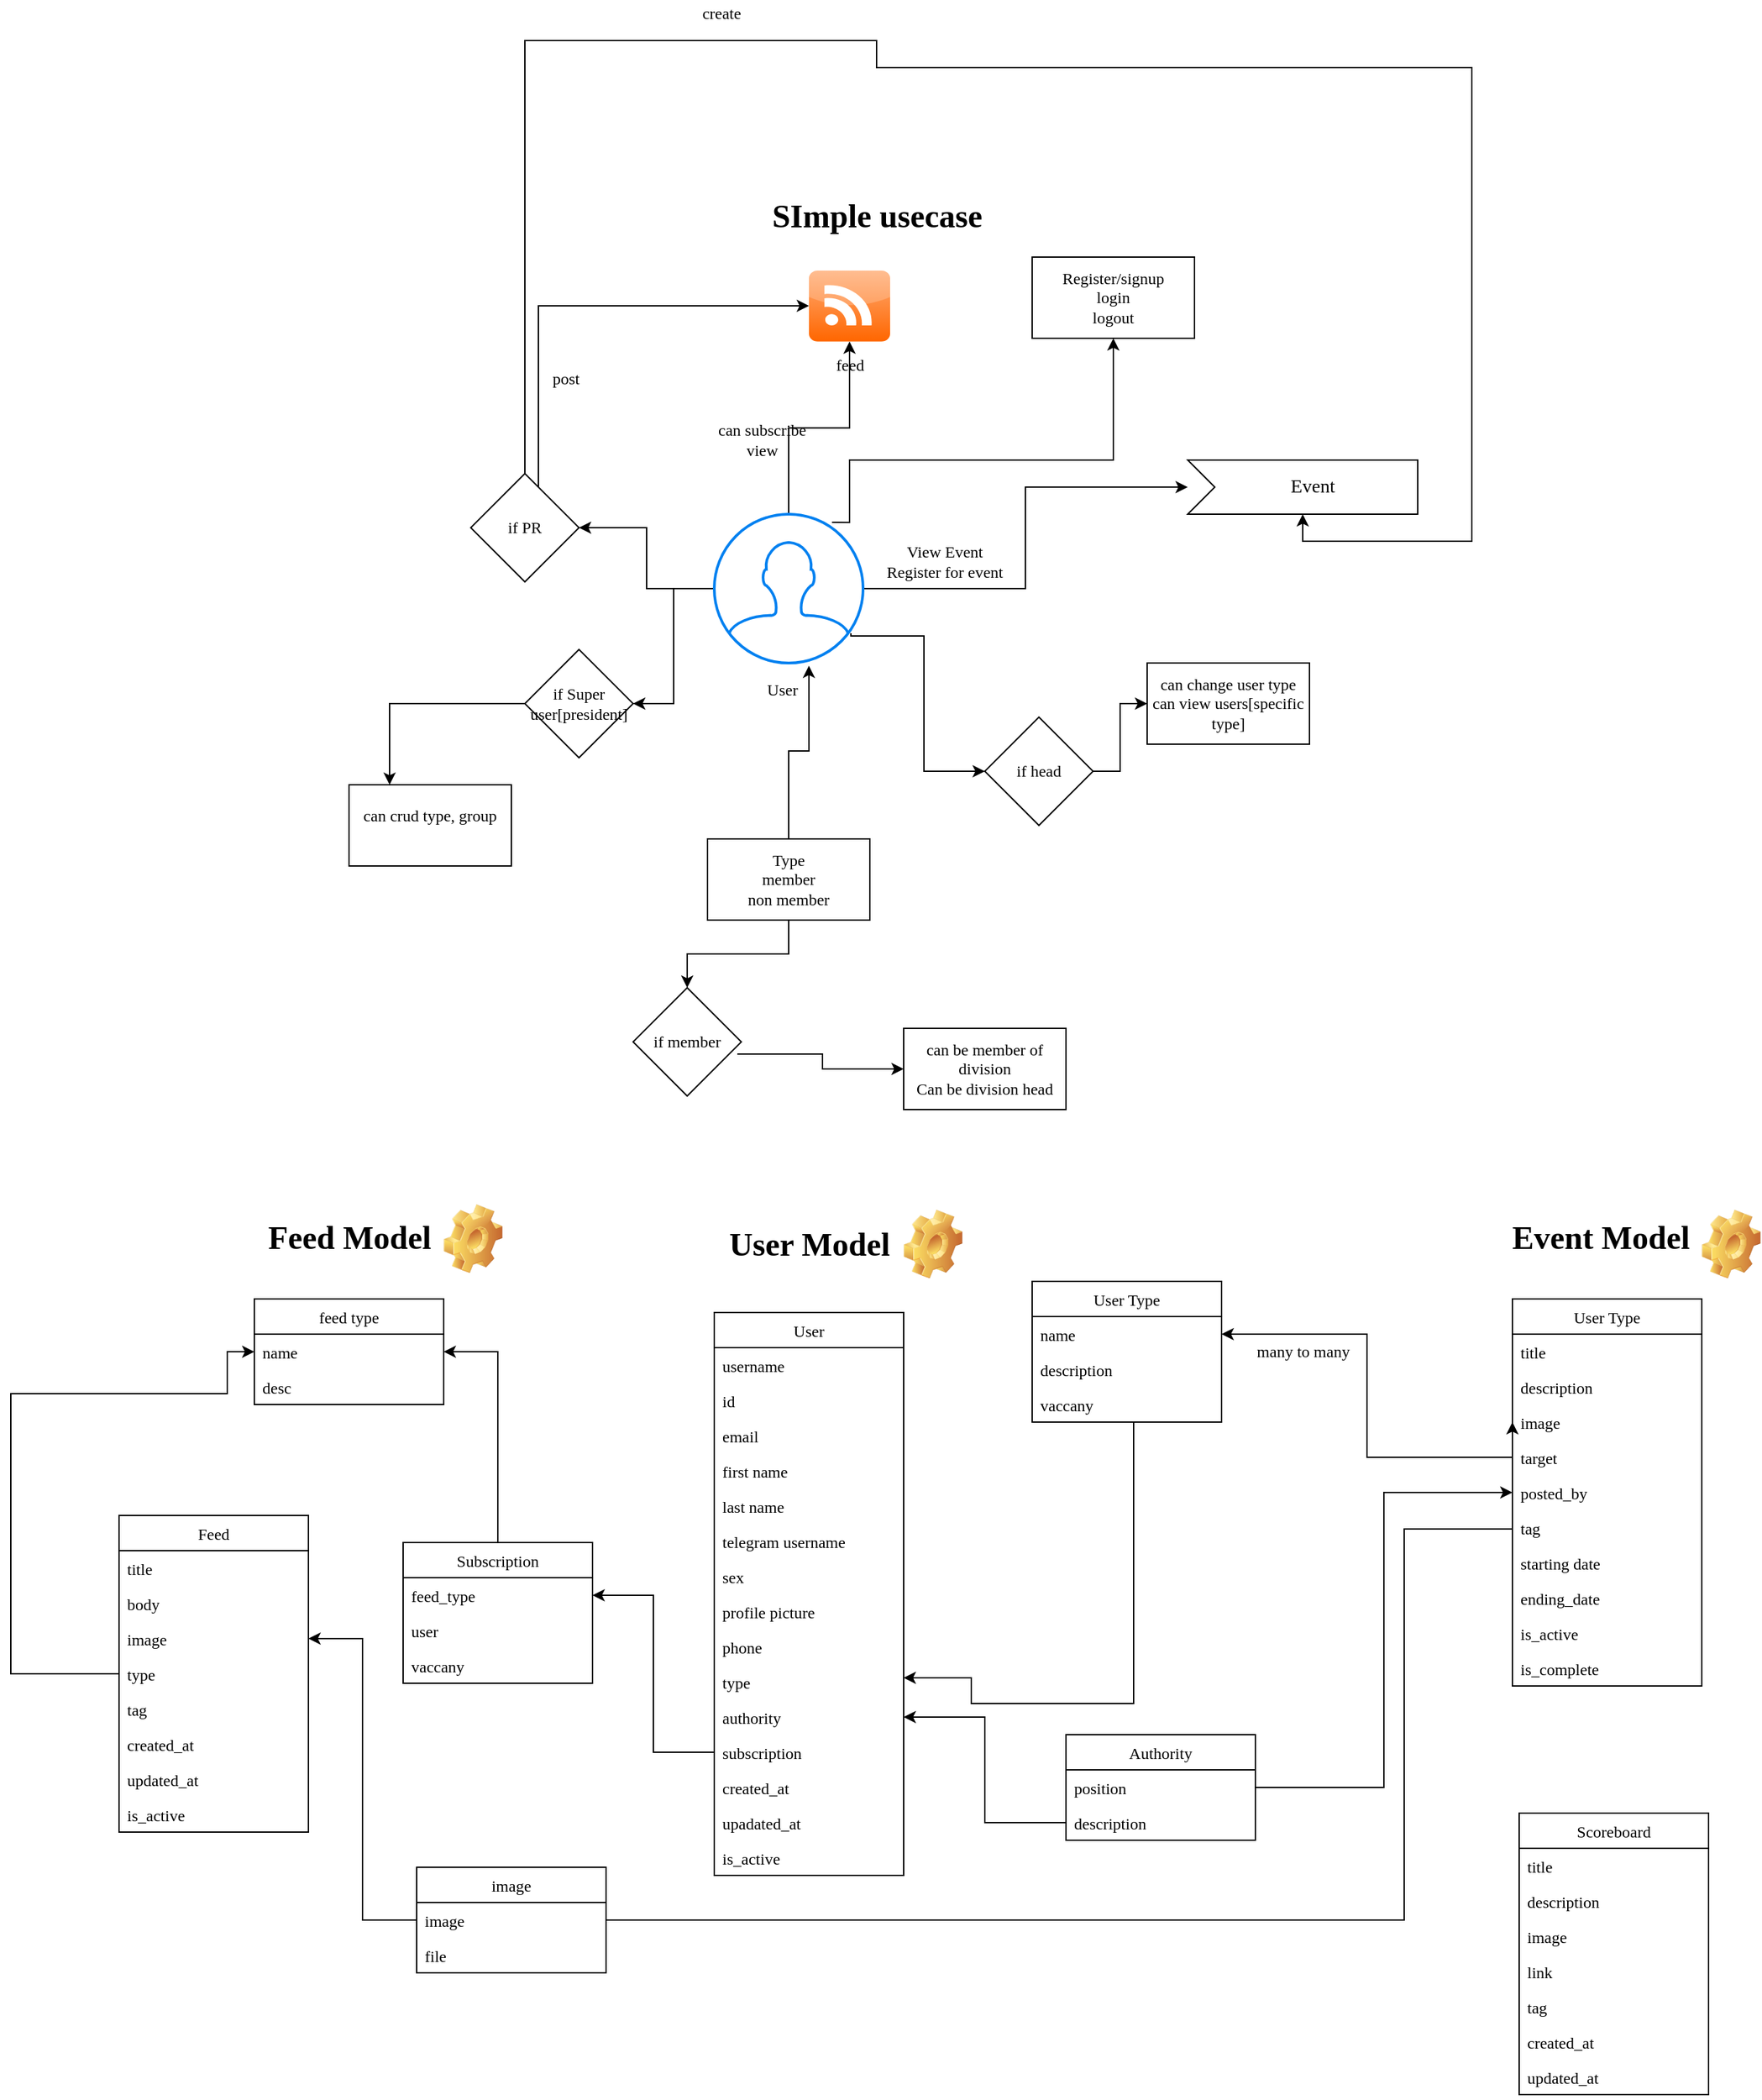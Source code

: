 <mxfile version="18.0.1" type="github">
  <diagram id="37qSxwbqytXXUZYhsqKF" name="Page-1">
    <mxGraphModel dx="1952" dy="1700" grid="1" gridSize="10" guides="1" tooltips="1" connect="1" arrows="1" fold="1" page="1" pageScale="1" pageWidth="850" pageHeight="1100" math="0" shadow="0">
      <root>
        <mxCell id="0" />
        <mxCell id="1" parent="0" />
        <mxCell id="gJkIxgqZncVY2Rm4iKjj-6" style="edgeStyle=orthogonalEdgeStyle;rounded=0;orthogonalLoop=1;jettySize=auto;html=1;fontFamily=Comic Sans MS;" parent="1" source="gJkIxgqZncVY2Rm4iKjj-1" target="gJkIxgqZncVY2Rm4iKjj-5" edge="1">
          <mxGeometry relative="1" as="geometry" />
        </mxCell>
        <mxCell id="gJkIxgqZncVY2Rm4iKjj-19" style="edgeStyle=orthogonalEdgeStyle;rounded=0;orthogonalLoop=1;jettySize=auto;html=1;fontFamily=Comic Sans MS;" parent="1" source="gJkIxgqZncVY2Rm4iKjj-1" target="gJkIxgqZncVY2Rm4iKjj-17" edge="1">
          <mxGeometry relative="1" as="geometry" />
        </mxCell>
        <mxCell id="gJkIxgqZncVY2Rm4iKjj-21" style="edgeStyle=orthogonalEdgeStyle;rounded=0;orthogonalLoop=1;jettySize=auto;html=1;fontFamily=Comic Sans MS;" parent="1" source="gJkIxgqZncVY2Rm4iKjj-1" target="gJkIxgqZncVY2Rm4iKjj-22" edge="1">
          <mxGeometry relative="1" as="geometry">
            <mxPoint x="80" y="140" as="targetPoint" />
          </mxGeometry>
        </mxCell>
        <mxCell id="gJkIxgqZncVY2Rm4iKjj-31" style="edgeStyle=orthogonalEdgeStyle;rounded=0;orthogonalLoop=1;jettySize=auto;html=1;exitX=0.791;exitY=0.055;exitDx=0;exitDy=0;exitPerimeter=0;fontFamily=Comic Sans MS;" parent="1" source="gJkIxgqZncVY2Rm4iKjj-1" target="gJkIxgqZncVY2Rm4iKjj-30" edge="1">
          <mxGeometry relative="1" as="geometry">
            <Array as="points">
              <mxPoint x="230" y="106" />
              <mxPoint x="230" y="60" />
              <mxPoint x="425" y="60" />
            </Array>
          </mxGeometry>
        </mxCell>
        <mxCell id="gJkIxgqZncVY2Rm4iKjj-34" style="edgeStyle=orthogonalEdgeStyle;rounded=0;orthogonalLoop=1;jettySize=auto;html=1;entryX=0;entryY=0.5;entryDx=0;entryDy=0;exitX=0.918;exitY=0.8;exitDx=0;exitDy=0;exitPerimeter=0;fontFamily=Comic Sans MS;" parent="1" source="gJkIxgqZncVY2Rm4iKjj-1" target="gJkIxgqZncVY2Rm4iKjj-32" edge="1">
          <mxGeometry relative="1" as="geometry">
            <Array as="points">
              <mxPoint x="231" y="190" />
              <mxPoint x="285" y="190" />
              <mxPoint x="285" y="290" />
            </Array>
          </mxGeometry>
        </mxCell>
        <mxCell id="gJkIxgqZncVY2Rm4iKjj-38" style="edgeStyle=orthogonalEdgeStyle;rounded=0;orthogonalLoop=1;jettySize=auto;html=1;entryX=1;entryY=0.5;entryDx=0;entryDy=0;fontFamily=Comic Sans MS;" parent="1" source="gJkIxgqZncVY2Rm4iKjj-1" target="gJkIxgqZncVY2Rm4iKjj-37" edge="1">
          <mxGeometry relative="1" as="geometry" />
        </mxCell>
        <mxCell id="gJkIxgqZncVY2Rm4iKjj-1" value="" style="html=1;verticalLabelPosition=bottom;align=center;labelBackgroundColor=#ffffff;verticalAlign=top;strokeWidth=2;strokeColor=#0080F0;shadow=0;dashed=0;shape=mxgraph.ios7.icons.user;fontFamily=Comic Sans MS;" parent="1" vertex="1">
          <mxGeometry x="130" y="100" width="110" height="110" as="geometry" />
        </mxCell>
        <mxCell id="gJkIxgqZncVY2Rm4iKjj-2" value="User" style="text;html=1;align=center;verticalAlign=middle;resizable=0;points=[];autosize=1;strokeColor=none;fillColor=none;fontFamily=Comic Sans MS;" parent="1" vertex="1">
          <mxGeometry x="160" y="220" width="40" height="20" as="geometry" />
        </mxCell>
        <mxCell id="gJkIxgqZncVY2Rm4iKjj-8" style="edgeStyle=orthogonalEdgeStyle;rounded=0;orthogonalLoop=1;jettySize=auto;html=1;entryX=0.636;entryY=1.018;entryDx=0;entryDy=0;entryPerimeter=0;fontFamily=Comic Sans MS;" parent="1" source="gJkIxgqZncVY2Rm4iKjj-4" target="gJkIxgqZncVY2Rm4iKjj-1" edge="1">
          <mxGeometry relative="1" as="geometry" />
        </mxCell>
        <mxCell id="gJkIxgqZncVY2Rm4iKjj-10" style="edgeStyle=orthogonalEdgeStyle;rounded=0;orthogonalLoop=1;jettySize=auto;html=1;fontFamily=Comic Sans MS;" parent="1" source="gJkIxgqZncVY2Rm4iKjj-4" target="gJkIxgqZncVY2Rm4iKjj-9" edge="1">
          <mxGeometry relative="1" as="geometry" />
        </mxCell>
        <mxCell id="gJkIxgqZncVY2Rm4iKjj-4" value="&lt;div&gt;Type&lt;/div&gt;&lt;div&gt;member&lt;/div&gt;&lt;div&gt;non member&lt;br&gt;&lt;/div&gt;" style="rounded=0;whiteSpace=wrap;html=1;fontFamily=Comic Sans MS;" parent="1" vertex="1">
          <mxGeometry x="125" y="340" width="120" height="60" as="geometry" />
        </mxCell>
        <mxCell id="gJkIxgqZncVY2Rm4iKjj-5" value="Event" style="html=1;shape=mxgraph.infographic.ribbonSimple;notch1=20;notch2=0;align=center;verticalAlign=middle;fontSize=14;fontStyle=0;fillColor=#FFFFFF;flipH=0;spacingRight=0;spacingLeft=14;fontFamily=Comic Sans MS;" parent="1" vertex="1">
          <mxGeometry x="480" y="60" width="170" height="40" as="geometry" />
        </mxCell>
        <mxCell id="gJkIxgqZncVY2Rm4iKjj-15" style="edgeStyle=orthogonalEdgeStyle;rounded=0;orthogonalLoop=1;jettySize=auto;html=1;exitX=0.963;exitY=0.613;exitDx=0;exitDy=0;exitPerimeter=0;fontFamily=Comic Sans MS;" parent="1" source="gJkIxgqZncVY2Rm4iKjj-9" target="gJkIxgqZncVY2Rm4iKjj-13" edge="1">
          <mxGeometry relative="1" as="geometry">
            <mxPoint x="260" y="490" as="sourcePoint" />
          </mxGeometry>
        </mxCell>
        <mxCell id="gJkIxgqZncVY2Rm4iKjj-9" value="if member" style="rhombus;whiteSpace=wrap;html=1;fontFamily=Comic Sans MS;" parent="1" vertex="1">
          <mxGeometry x="70" y="450" width="80" height="80" as="geometry" />
        </mxCell>
        <mxCell id="gJkIxgqZncVY2Rm4iKjj-13" value="&lt;div&gt;can be member of division&lt;/div&gt;&lt;div&gt;Can be division head&lt;br&gt;&lt;/div&gt;" style="rounded=0;whiteSpace=wrap;html=1;fontFamily=Comic Sans MS;" parent="1" vertex="1">
          <mxGeometry x="270" y="480" width="120" height="60" as="geometry" />
        </mxCell>
        <mxCell id="gJkIxgqZncVY2Rm4iKjj-14" value="&lt;div&gt;View Event&lt;/div&gt;&lt;div&gt;Register for event&lt;br&gt;&lt;/div&gt;" style="text;html=1;align=center;verticalAlign=middle;resizable=0;points=[];autosize=1;strokeColor=none;fillColor=none;fontFamily=Comic Sans MS;" parent="1" vertex="1">
          <mxGeometry x="240" y="120" width="120" height="30" as="geometry" />
        </mxCell>
        <mxCell id="gJkIxgqZncVY2Rm4iKjj-17" value="" style="dashed=0;outlineConnect=0;html=1;align=center;labelPosition=center;verticalLabelPosition=bottom;verticalAlign=top;shape=mxgraph.webicons.feed;fillColor=#FFAC75;gradientColor=#FF6600;fontFamily=Comic Sans MS;" parent="1" vertex="1">
          <mxGeometry x="200" y="-80" width="60" height="52.4" as="geometry" />
        </mxCell>
        <mxCell id="gJkIxgqZncVY2Rm4iKjj-18" value="feed" style="text;html=1;align=center;verticalAlign=middle;resizable=0;points=[];autosize=1;strokeColor=none;fillColor=none;fontFamily=Comic Sans MS;" parent="1" vertex="1">
          <mxGeometry x="210" y="-20" width="40" height="20" as="geometry" />
        </mxCell>
        <mxCell id="gJkIxgqZncVY2Rm4iKjj-20" value="&lt;div&gt;can subscribe&lt;/div&gt;&lt;div&gt;view&lt;br&gt;&lt;/div&gt;" style="text;html=1;align=center;verticalAlign=middle;resizable=0;points=[];autosize=1;strokeColor=none;fillColor=none;rotation=0;fontFamily=Comic Sans MS;" parent="1" vertex="1">
          <mxGeometry x="120" y="30" width="90" height="30" as="geometry" />
        </mxCell>
        <mxCell id="gJkIxgqZncVY2Rm4iKjj-23" style="edgeStyle=orthogonalEdgeStyle;rounded=0;orthogonalLoop=1;jettySize=auto;html=1;fontFamily=Comic Sans MS;" parent="1" source="gJkIxgqZncVY2Rm4iKjj-22" target="gJkIxgqZncVY2Rm4iKjj-17" edge="1">
          <mxGeometry relative="1" as="geometry">
            <Array as="points">
              <mxPoint y="-54" />
            </Array>
          </mxGeometry>
        </mxCell>
        <mxCell id="gJkIxgqZncVY2Rm4iKjj-141" style="edgeStyle=orthogonalEdgeStyle;rounded=0;orthogonalLoop=1;jettySize=auto;html=1;entryX=0;entryY=0;entryDx=85;entryDy=40;entryPerimeter=0;fontFamily=Comic Sans MS;" parent="1" source="gJkIxgqZncVY2Rm4iKjj-22" target="gJkIxgqZncVY2Rm4iKjj-5" edge="1">
          <mxGeometry relative="1" as="geometry">
            <Array as="points">
              <mxPoint x="-10" y="-250" />
              <mxPoint x="250" y="-250" />
              <mxPoint x="250" y="-230" />
              <mxPoint x="690" y="-230" />
              <mxPoint x="690" y="120" />
              <mxPoint x="565" y="120" />
            </Array>
          </mxGeometry>
        </mxCell>
        <mxCell id="gJkIxgqZncVY2Rm4iKjj-22" value="if PR" style="rhombus;whiteSpace=wrap;html=1;fontFamily=Comic Sans MS;" parent="1" vertex="1">
          <mxGeometry x="-50" y="70" width="80" height="80" as="geometry" />
        </mxCell>
        <mxCell id="gJkIxgqZncVY2Rm4iKjj-24" value="post " style="text;html=1;align=center;verticalAlign=middle;resizable=0;points=[];autosize=1;strokeColor=none;fillColor=none;fontFamily=Comic Sans MS;" parent="1" vertex="1">
          <mxGeometry y="-10" width="40" height="20" as="geometry" />
        </mxCell>
        <mxCell id="gJkIxgqZncVY2Rm4iKjj-25" value="&lt;h1&gt;&lt;font&gt;SImple usecase&lt;/font&gt;&lt;/h1&gt;" style="text;html=1;align=center;verticalAlign=middle;resizable=0;points=[];autosize=1;strokeColor=none;fillColor=none;fontFamily=Comic Sans MS;" parent="1" vertex="1">
          <mxGeometry x="150" y="-145" width="200" height="50" as="geometry" />
        </mxCell>
        <mxCell id="gJkIxgqZncVY2Rm4iKjj-30" value="&lt;div&gt;Register/signup&lt;/div&gt;&lt;div&gt;login &lt;br&gt;&lt;/div&gt;&lt;div&gt;logout&lt;br&gt;&lt;/div&gt;" style="rounded=0;whiteSpace=wrap;html=1;fontFamily=Comic Sans MS;" parent="1" vertex="1">
          <mxGeometry x="365" y="-90" width="120" height="60" as="geometry" />
        </mxCell>
        <mxCell id="gJkIxgqZncVY2Rm4iKjj-36" style="edgeStyle=orthogonalEdgeStyle;rounded=0;orthogonalLoop=1;jettySize=auto;html=1;entryX=0;entryY=0.5;entryDx=0;entryDy=0;fontFamily=Comic Sans MS;" parent="1" source="gJkIxgqZncVY2Rm4iKjj-32" target="gJkIxgqZncVY2Rm4iKjj-35" edge="1">
          <mxGeometry relative="1" as="geometry" />
        </mxCell>
        <mxCell id="gJkIxgqZncVY2Rm4iKjj-32" value="if head" style="rhombus;whiteSpace=wrap;html=1;fontFamily=Comic Sans MS;" parent="1" vertex="1">
          <mxGeometry x="330" y="250" width="80" height="80" as="geometry" />
        </mxCell>
        <mxCell id="gJkIxgqZncVY2Rm4iKjj-35" value="&lt;div&gt;can change user type&lt;/div&gt;&lt;div&gt;can view users[specific type]&lt;br&gt;&lt;/div&gt;" style="rounded=0;whiteSpace=wrap;html=1;fontFamily=Comic Sans MS;" parent="1" vertex="1">
          <mxGeometry x="450" y="210" width="120" height="60" as="geometry" />
        </mxCell>
        <mxCell id="gJkIxgqZncVY2Rm4iKjj-40" style="edgeStyle=orthogonalEdgeStyle;rounded=0;orthogonalLoop=1;jettySize=auto;html=1;entryX=0.25;entryY=0;entryDx=0;entryDy=0;fontFamily=Comic Sans MS;" parent="1" source="gJkIxgqZncVY2Rm4iKjj-37" target="gJkIxgqZncVY2Rm4iKjj-39" edge="1">
          <mxGeometry relative="1" as="geometry" />
        </mxCell>
        <mxCell id="gJkIxgqZncVY2Rm4iKjj-37" value="if Super user[president]" style="rhombus;whiteSpace=wrap;html=1;fontFamily=Comic Sans MS;" parent="1" vertex="1">
          <mxGeometry x="-10" y="200" width="80" height="80" as="geometry" />
        </mxCell>
        <mxCell id="gJkIxgqZncVY2Rm4iKjj-39" value="&lt;div&gt;can crud type, group&lt;br&gt;&lt;/div&gt;&lt;div&gt;&lt;br&gt;&lt;/div&gt;" style="rounded=0;whiteSpace=wrap;html=1;fontFamily=Comic Sans MS;" parent="1" vertex="1">
          <mxGeometry x="-140" y="300" width="120" height="60" as="geometry" />
        </mxCell>
        <mxCell id="gJkIxgqZncVY2Rm4iKjj-41" value="&lt;h1&gt;User Model&lt;/h1&gt;" style="text;html=1;align=center;verticalAlign=middle;resizable=0;points=[];autosize=1;strokeColor=none;fillColor=none;fontFamily=Comic Sans MS;" parent="1" vertex="1">
          <mxGeometry x="125" y="615" width="150" height="50" as="geometry" />
        </mxCell>
        <mxCell id="gJkIxgqZncVY2Rm4iKjj-44" value="User" style="swimlane;fontStyle=0;childLayout=stackLayout;horizontal=1;startSize=26;fillColor=none;horizontalStack=0;resizeParent=1;resizeParentMax=0;resizeLast=0;collapsible=1;marginBottom=0;fontFamily=Comic Sans MS;" parent="1" vertex="1">
          <mxGeometry x="130" y="690" width="140" height="416" as="geometry" />
        </mxCell>
        <mxCell id="gJkIxgqZncVY2Rm4iKjj-45" value="username" style="text;strokeColor=none;fillColor=none;align=left;verticalAlign=top;spacingLeft=4;spacingRight=4;overflow=hidden;rotatable=0;points=[[0,0.5],[1,0.5]];portConstraint=eastwest;fontFamily=Comic Sans MS;" parent="gJkIxgqZncVY2Rm4iKjj-44" vertex="1">
          <mxGeometry y="26" width="140" height="26" as="geometry" />
        </mxCell>
        <mxCell id="gJkIxgqZncVY2Rm4iKjj-46" value="id" style="text;strokeColor=none;fillColor=none;align=left;verticalAlign=top;spacingLeft=4;spacingRight=4;overflow=hidden;rotatable=0;points=[[0,0.5],[1,0.5]];portConstraint=eastwest;fontFamily=Comic Sans MS;" parent="gJkIxgqZncVY2Rm4iKjj-44" vertex="1">
          <mxGeometry y="52" width="140" height="26" as="geometry" />
        </mxCell>
        <mxCell id="gJkIxgqZncVY2Rm4iKjj-47" value="email" style="text;strokeColor=none;fillColor=none;align=left;verticalAlign=top;spacingLeft=4;spacingRight=4;overflow=hidden;rotatable=0;points=[[0,0.5],[1,0.5]];portConstraint=eastwest;fontFamily=Comic Sans MS;" parent="gJkIxgqZncVY2Rm4iKjj-44" vertex="1">
          <mxGeometry y="78" width="140" height="26" as="geometry" />
        </mxCell>
        <mxCell id="gJkIxgqZncVY2Rm4iKjj-49" value="first name" style="text;strokeColor=none;fillColor=none;align=left;verticalAlign=top;spacingLeft=4;spacingRight=4;overflow=hidden;rotatable=0;points=[[0,0.5],[1,0.5]];portConstraint=eastwest;fontFamily=Comic Sans MS;" parent="gJkIxgqZncVY2Rm4iKjj-44" vertex="1">
          <mxGeometry y="104" width="140" height="26" as="geometry" />
        </mxCell>
        <mxCell id="gJkIxgqZncVY2Rm4iKjj-50" value="last name" style="text;strokeColor=none;fillColor=none;align=left;verticalAlign=top;spacingLeft=4;spacingRight=4;overflow=hidden;rotatable=0;points=[[0,0.5],[1,0.5]];portConstraint=eastwest;fontFamily=Comic Sans MS;" parent="gJkIxgqZncVY2Rm4iKjj-44" vertex="1">
          <mxGeometry y="130" width="140" height="26" as="geometry" />
        </mxCell>
        <mxCell id="gJkIxgqZncVY2Rm4iKjj-51" value="telegram username" style="text;strokeColor=none;fillColor=none;align=left;verticalAlign=top;spacingLeft=4;spacingRight=4;overflow=hidden;rotatable=0;points=[[0,0.5],[1,0.5]];portConstraint=eastwest;fontFamily=Comic Sans MS;" parent="gJkIxgqZncVY2Rm4iKjj-44" vertex="1">
          <mxGeometry y="156" width="140" height="26" as="geometry" />
        </mxCell>
        <mxCell id="gJkIxgqZncVY2Rm4iKjj-52" value="sex" style="text;strokeColor=none;fillColor=none;align=left;verticalAlign=top;spacingLeft=4;spacingRight=4;overflow=hidden;rotatable=0;points=[[0,0.5],[1,0.5]];portConstraint=eastwest;fontFamily=Comic Sans MS;" parent="gJkIxgqZncVY2Rm4iKjj-44" vertex="1">
          <mxGeometry y="182" width="140" height="26" as="geometry" />
        </mxCell>
        <mxCell id="gJkIxgqZncVY2Rm4iKjj-53" value="profile picture" style="text;strokeColor=none;fillColor=none;align=left;verticalAlign=top;spacingLeft=4;spacingRight=4;overflow=hidden;rotatable=0;points=[[0,0.5],[1,0.5]];portConstraint=eastwest;fontFamily=Comic Sans MS;" parent="gJkIxgqZncVY2Rm4iKjj-44" vertex="1">
          <mxGeometry y="208" width="140" height="26" as="geometry" />
        </mxCell>
        <mxCell id="gJkIxgqZncVY2Rm4iKjj-54" value="phone" style="text;strokeColor=none;fillColor=none;align=left;verticalAlign=top;spacingLeft=4;spacingRight=4;overflow=hidden;rotatable=0;points=[[0,0.5],[1,0.5]];portConstraint=eastwest;fontFamily=Comic Sans MS;" parent="gJkIxgqZncVY2Rm4iKjj-44" vertex="1">
          <mxGeometry y="234" width="140" height="26" as="geometry" />
        </mxCell>
        <mxCell id="gJkIxgqZncVY2Rm4iKjj-55" value="type" style="text;strokeColor=none;fillColor=none;align=left;verticalAlign=top;spacingLeft=4;spacingRight=4;overflow=hidden;rotatable=0;points=[[0,0.5],[1,0.5]];portConstraint=eastwest;fontFamily=Comic Sans MS;" parent="gJkIxgqZncVY2Rm4iKjj-44" vertex="1">
          <mxGeometry y="260" width="140" height="26" as="geometry" />
        </mxCell>
        <mxCell id="gJkIxgqZncVY2Rm4iKjj-56" value="authority" style="text;strokeColor=none;fillColor=none;align=left;verticalAlign=top;spacingLeft=4;spacingRight=4;overflow=hidden;rotatable=0;points=[[0,0.5],[1,0.5]];portConstraint=eastwest;fontFamily=Comic Sans MS;" parent="gJkIxgqZncVY2Rm4iKjj-44" vertex="1">
          <mxGeometry y="286" width="140" height="26" as="geometry" />
        </mxCell>
        <mxCell id="gJkIxgqZncVY2Rm4iKjj-61" value="subscription " style="text;strokeColor=none;fillColor=none;align=left;verticalAlign=top;spacingLeft=4;spacingRight=4;overflow=hidden;rotatable=0;points=[[0,0.5],[1,0.5]];portConstraint=eastwest;fontFamily=Comic Sans MS;" parent="gJkIxgqZncVY2Rm4iKjj-44" vertex="1">
          <mxGeometry y="312" width="140" height="26" as="geometry" />
        </mxCell>
        <mxCell id="gJkIxgqZncVY2Rm4iKjj-57" value="created_at" style="text;strokeColor=none;fillColor=none;align=left;verticalAlign=top;spacingLeft=4;spacingRight=4;overflow=hidden;rotatable=0;points=[[0,0.5],[1,0.5]];portConstraint=eastwest;fontFamily=Comic Sans MS;" parent="gJkIxgqZncVY2Rm4iKjj-44" vertex="1">
          <mxGeometry y="338" width="140" height="26" as="geometry" />
        </mxCell>
        <mxCell id="gJkIxgqZncVY2Rm4iKjj-62" value="upadated_at" style="text;strokeColor=none;fillColor=none;align=left;verticalAlign=top;spacingLeft=4;spacingRight=4;overflow=hidden;rotatable=0;points=[[0,0.5],[1,0.5]];portConstraint=eastwest;fontFamily=Comic Sans MS;" parent="gJkIxgqZncVY2Rm4iKjj-44" vertex="1">
          <mxGeometry y="364" width="140" height="26" as="geometry" />
        </mxCell>
        <mxCell id="gJkIxgqZncVY2Rm4iKjj-63" value="is_active" style="text;strokeColor=none;fillColor=none;align=left;verticalAlign=top;spacingLeft=4;spacingRight=4;overflow=hidden;rotatable=0;points=[[0,0.5],[1,0.5]];portConstraint=eastwest;fontFamily=Comic Sans MS;" parent="gJkIxgqZncVY2Rm4iKjj-44" vertex="1">
          <mxGeometry y="390" width="140" height="26" as="geometry" />
        </mxCell>
        <mxCell id="gJkIxgqZncVY2Rm4iKjj-65" value="Authority" style="swimlane;fontStyle=0;childLayout=stackLayout;horizontal=1;startSize=26;fillColor=none;horizontalStack=0;resizeParent=1;resizeParentMax=0;resizeLast=0;collapsible=1;marginBottom=0;fontFamily=Comic Sans MS;" parent="1" vertex="1">
          <mxGeometry x="390" y="1002" width="140" height="78" as="geometry" />
        </mxCell>
        <mxCell id="gJkIxgqZncVY2Rm4iKjj-66" value="position" style="text;strokeColor=none;fillColor=none;align=left;verticalAlign=top;spacingLeft=4;spacingRight=4;overflow=hidden;rotatable=0;points=[[0,0.5],[1,0.5]];portConstraint=eastwest;fontFamily=Comic Sans MS;" parent="gJkIxgqZncVY2Rm4iKjj-65" vertex="1">
          <mxGeometry y="26" width="140" height="26" as="geometry" />
        </mxCell>
        <mxCell id="gJkIxgqZncVY2Rm4iKjj-67" value="description" style="text;strokeColor=none;fillColor=none;align=left;verticalAlign=top;spacingLeft=4;spacingRight=4;overflow=hidden;rotatable=0;points=[[0,0.5],[1,0.5]];portConstraint=eastwest;fontFamily=Comic Sans MS;" parent="gJkIxgqZncVY2Rm4iKjj-65" vertex="1">
          <mxGeometry y="52" width="140" height="26" as="geometry" />
        </mxCell>
        <mxCell id="gJkIxgqZncVY2Rm4iKjj-69" value="User Type" style="swimlane;fontStyle=0;childLayout=stackLayout;horizontal=1;startSize=26;fillColor=none;horizontalStack=0;resizeParent=1;resizeParentMax=0;resizeLast=0;collapsible=1;marginBottom=0;fontFamily=Comic Sans MS;" parent="1" vertex="1">
          <mxGeometry x="365" y="667" width="140" height="104" as="geometry" />
        </mxCell>
        <mxCell id="gJkIxgqZncVY2Rm4iKjj-70" value="name" style="text;strokeColor=none;fillColor=none;align=left;verticalAlign=top;spacingLeft=4;spacingRight=4;overflow=hidden;rotatable=0;points=[[0,0.5],[1,0.5]];portConstraint=eastwest;fontFamily=Comic Sans MS;" parent="gJkIxgqZncVY2Rm4iKjj-69" vertex="1">
          <mxGeometry y="26" width="140" height="26" as="geometry" />
        </mxCell>
        <mxCell id="gJkIxgqZncVY2Rm4iKjj-71" value="description" style="text;strokeColor=none;fillColor=none;align=left;verticalAlign=top;spacingLeft=4;spacingRight=4;overflow=hidden;rotatable=0;points=[[0,0.5],[1,0.5]];portConstraint=eastwest;fontFamily=Comic Sans MS;" parent="gJkIxgqZncVY2Rm4iKjj-69" vertex="1">
          <mxGeometry y="52" width="140" height="26" as="geometry" />
        </mxCell>
        <mxCell id="gJkIxgqZncVY2Rm4iKjj-76" value="vaccany" style="text;strokeColor=none;fillColor=none;align=left;verticalAlign=top;spacingLeft=4;spacingRight=4;overflow=hidden;rotatable=0;points=[[0,0.5],[1,0.5]];portConstraint=eastwest;fontFamily=Comic Sans MS;" parent="gJkIxgqZncVY2Rm4iKjj-69" vertex="1">
          <mxGeometry y="78" width="140" height="26" as="geometry" />
        </mxCell>
        <mxCell id="gJkIxgqZncVY2Rm4iKjj-74" style="edgeStyle=orthogonalEdgeStyle;rounded=0;orthogonalLoop=1;jettySize=auto;html=1;fontFamily=Comic Sans MS;exitX=0.5;exitY=1;exitDx=0;exitDy=0;" parent="1" source="gJkIxgqZncVY2Rm4iKjj-69" edge="1">
          <mxGeometry relative="1" as="geometry">
            <mxPoint x="460" y="820" as="sourcePoint" />
            <mxPoint x="270" y="960" as="targetPoint" />
            <Array as="points">
              <mxPoint x="440" y="771" />
              <mxPoint x="440" y="979" />
              <mxPoint x="320" y="979" />
              <mxPoint x="320" y="960" />
            </Array>
          </mxGeometry>
        </mxCell>
        <mxCell id="gJkIxgqZncVY2Rm4iKjj-78" style="edgeStyle=orthogonalEdgeStyle;rounded=0;orthogonalLoop=1;jettySize=auto;html=1;entryX=1;entryY=0.5;entryDx=0;entryDy=0;fontFamily=Comic Sans MS;" parent="1" source="gJkIxgqZncVY2Rm4iKjj-67" target="gJkIxgqZncVY2Rm4iKjj-56" edge="1">
          <mxGeometry relative="1" as="geometry" />
        </mxCell>
        <mxCell id="gJkIxgqZncVY2Rm4iKjj-110" style="edgeStyle=orthogonalEdgeStyle;rounded=0;orthogonalLoop=1;jettySize=auto;html=1;entryX=1;entryY=0.5;entryDx=0;entryDy=0;fontFamily=Comic Sans MS;" parent="1" source="gJkIxgqZncVY2Rm4iKjj-82" target="gJkIxgqZncVY2Rm4iKjj-99" edge="1">
          <mxGeometry relative="1" as="geometry" />
        </mxCell>
        <mxCell id="gJkIxgqZncVY2Rm4iKjj-82" value="Subscription" style="swimlane;fontStyle=0;childLayout=stackLayout;horizontal=1;startSize=26;fillColor=none;horizontalStack=0;resizeParent=1;resizeParentMax=0;resizeLast=0;collapsible=1;marginBottom=0;fontFamily=Comic Sans MS;" parent="1" vertex="1">
          <mxGeometry x="-100" y="860" width="140" height="104" as="geometry" />
        </mxCell>
        <mxCell id="gJkIxgqZncVY2Rm4iKjj-83" value="feed_type" style="text;strokeColor=none;fillColor=none;align=left;verticalAlign=top;spacingLeft=4;spacingRight=4;overflow=hidden;rotatable=0;points=[[0,0.5],[1,0.5]];portConstraint=eastwest;fontFamily=Comic Sans MS;" parent="gJkIxgqZncVY2Rm4iKjj-82" vertex="1">
          <mxGeometry y="26" width="140" height="26" as="geometry" />
        </mxCell>
        <mxCell id="gJkIxgqZncVY2Rm4iKjj-84" value="user" style="text;strokeColor=none;fillColor=none;align=left;verticalAlign=top;spacingLeft=4;spacingRight=4;overflow=hidden;rotatable=0;points=[[0,0.5],[1,0.5]];portConstraint=eastwest;fontFamily=Comic Sans MS;" parent="gJkIxgqZncVY2Rm4iKjj-82" vertex="1">
          <mxGeometry y="52" width="140" height="26" as="geometry" />
        </mxCell>
        <mxCell id="gJkIxgqZncVY2Rm4iKjj-85" value="vaccany" style="text;strokeColor=none;fillColor=none;align=left;verticalAlign=top;spacingLeft=4;spacingRight=4;overflow=hidden;rotatable=0;points=[[0,0.5],[1,0.5]];portConstraint=eastwest;fontFamily=Comic Sans MS;" parent="gJkIxgqZncVY2Rm4iKjj-82" vertex="1">
          <mxGeometry y="78" width="140" height="26" as="geometry" />
        </mxCell>
        <mxCell id="gJkIxgqZncVY2Rm4iKjj-86" value="Feed" style="swimlane;fontStyle=0;childLayout=stackLayout;horizontal=1;startSize=26;fillColor=none;horizontalStack=0;resizeParent=1;resizeParentMax=0;resizeLast=0;collapsible=1;marginBottom=0;fontFamily=Comic Sans MS;" parent="1" vertex="1">
          <mxGeometry x="-310" y="840" width="140" height="234" as="geometry" />
        </mxCell>
        <mxCell id="gJkIxgqZncVY2Rm4iKjj-87" value="title" style="text;strokeColor=none;fillColor=none;align=left;verticalAlign=top;spacingLeft=4;spacingRight=4;overflow=hidden;rotatable=0;points=[[0,0.5],[1,0.5]];portConstraint=eastwest;fontFamily=Comic Sans MS;" parent="gJkIxgqZncVY2Rm4iKjj-86" vertex="1">
          <mxGeometry y="26" width="140" height="26" as="geometry" />
        </mxCell>
        <mxCell id="gJkIxgqZncVY2Rm4iKjj-88" value="body" style="text;strokeColor=none;fillColor=none;align=left;verticalAlign=top;spacingLeft=4;spacingRight=4;overflow=hidden;rotatable=0;points=[[0,0.5],[1,0.5]];portConstraint=eastwest;fontFamily=Comic Sans MS;" parent="gJkIxgqZncVY2Rm4iKjj-86" vertex="1">
          <mxGeometry y="52" width="140" height="26" as="geometry" />
        </mxCell>
        <mxCell id="gJkIxgqZncVY2Rm4iKjj-89" value="image" style="text;strokeColor=none;fillColor=none;align=left;verticalAlign=top;spacingLeft=4;spacingRight=4;overflow=hidden;rotatable=0;points=[[0,0.5],[1,0.5]];portConstraint=eastwest;fontFamily=Comic Sans MS;" parent="gJkIxgqZncVY2Rm4iKjj-86" vertex="1">
          <mxGeometry y="78" width="140" height="26" as="geometry" />
        </mxCell>
        <mxCell id="gJkIxgqZncVY2Rm4iKjj-91" value="type" style="text;strokeColor=none;fillColor=none;align=left;verticalAlign=top;spacingLeft=4;spacingRight=4;overflow=hidden;rotatable=0;points=[[0,0.5],[1,0.5]];portConstraint=eastwest;fontFamily=Comic Sans MS;" parent="gJkIxgqZncVY2Rm4iKjj-86" vertex="1">
          <mxGeometry y="104" width="140" height="26" as="geometry" />
        </mxCell>
        <mxCell id="gJkIxgqZncVY2Rm4iKjj-170" value="tag" style="text;strokeColor=none;fillColor=none;align=left;verticalAlign=top;spacingLeft=4;spacingRight=4;overflow=hidden;rotatable=0;points=[[0,0.5],[1,0.5]];portConstraint=eastwest;fontFamily=Comic Sans MS;" parent="gJkIxgqZncVY2Rm4iKjj-86" vertex="1">
          <mxGeometry y="130" width="140" height="26" as="geometry" />
        </mxCell>
        <mxCell id="gJkIxgqZncVY2Rm4iKjj-92" value="created_at" style="text;strokeColor=none;fillColor=none;align=left;verticalAlign=top;spacingLeft=4;spacingRight=4;overflow=hidden;rotatable=0;points=[[0,0.5],[1,0.5]];portConstraint=eastwest;fontFamily=Comic Sans MS;" parent="gJkIxgqZncVY2Rm4iKjj-86" vertex="1">
          <mxGeometry y="156" width="140" height="26" as="geometry" />
        </mxCell>
        <mxCell id="gJkIxgqZncVY2Rm4iKjj-93" value="updated_at" style="text;strokeColor=none;fillColor=none;align=left;verticalAlign=top;spacingLeft=4;spacingRight=4;overflow=hidden;rotatable=0;points=[[0,0.5],[1,0.5]];portConstraint=eastwest;fontFamily=Comic Sans MS;" parent="gJkIxgqZncVY2Rm4iKjj-86" vertex="1">
          <mxGeometry y="182" width="140" height="26" as="geometry" />
        </mxCell>
        <mxCell id="gJkIxgqZncVY2Rm4iKjj-94" value="is_active" style="text;strokeColor=none;fillColor=none;align=left;verticalAlign=top;spacingLeft=4;spacingRight=4;overflow=hidden;rotatable=0;points=[[0,0.5],[1,0.5]];portConstraint=eastwest;fontFamily=Comic Sans MS;" parent="gJkIxgqZncVY2Rm4iKjj-86" vertex="1">
          <mxGeometry y="208" width="140" height="26" as="geometry" />
        </mxCell>
        <mxCell id="gJkIxgqZncVY2Rm4iKjj-98" value="feed type" style="swimlane;fontStyle=0;childLayout=stackLayout;horizontal=1;startSize=26;fillColor=none;horizontalStack=0;resizeParent=1;resizeParentMax=0;resizeLast=0;collapsible=1;marginBottom=0;fontFamily=Comic Sans MS;" parent="1" vertex="1">
          <mxGeometry x="-210" y="680" width="140" height="78" as="geometry" />
        </mxCell>
        <mxCell id="gJkIxgqZncVY2Rm4iKjj-99" value="name" style="text;strokeColor=none;fillColor=none;align=left;verticalAlign=top;spacingLeft=4;spacingRight=4;overflow=hidden;rotatable=0;points=[[0,0.5],[1,0.5]];portConstraint=eastwest;fontFamily=Comic Sans MS;" parent="gJkIxgqZncVY2Rm4iKjj-98" vertex="1">
          <mxGeometry y="26" width="140" height="26" as="geometry" />
        </mxCell>
        <mxCell id="gJkIxgqZncVY2Rm4iKjj-100" value="desc" style="text;strokeColor=none;fillColor=none;align=left;verticalAlign=top;spacingLeft=4;spacingRight=4;overflow=hidden;rotatable=0;points=[[0,0.5],[1,0.5]];portConstraint=eastwest;fontFamily=Comic Sans MS;" parent="gJkIxgqZncVY2Rm4iKjj-98" vertex="1">
          <mxGeometry y="52" width="140" height="26" as="geometry" />
        </mxCell>
        <mxCell id="gJkIxgqZncVY2Rm4iKjj-107" style="edgeStyle=orthogonalEdgeStyle;rounded=0;orthogonalLoop=1;jettySize=auto;html=1;entryX=1;entryY=0.5;entryDx=0;entryDy=0;fontFamily=Comic Sans MS;" parent="1" source="gJkIxgqZncVY2Rm4iKjj-61" target="gJkIxgqZncVY2Rm4iKjj-83" edge="1">
          <mxGeometry relative="1" as="geometry" />
        </mxCell>
        <mxCell id="gJkIxgqZncVY2Rm4iKjj-112" style="edgeStyle=orthogonalEdgeStyle;rounded=0;orthogonalLoop=1;jettySize=auto;html=1;entryX=0;entryY=0.5;entryDx=0;entryDy=0;fontFamily=Comic Sans MS;" parent="1" source="gJkIxgqZncVY2Rm4iKjj-91" target="gJkIxgqZncVY2Rm4iKjj-99" edge="1">
          <mxGeometry relative="1" as="geometry">
            <Array as="points">
              <mxPoint x="-390" y="957" />
              <mxPoint x="-390" y="750" />
              <mxPoint x="-230" y="750" />
              <mxPoint x="-230" y="719" />
            </Array>
          </mxGeometry>
        </mxCell>
        <mxCell id="gJkIxgqZncVY2Rm4iKjj-113" value="&lt;h1&gt;Feed Model&lt;br&gt;&lt;/h1&gt;" style="text;html=1;align=center;verticalAlign=middle;resizable=0;points=[];autosize=1;strokeColor=none;fillColor=none;fontFamily=Comic Sans MS;" parent="1" vertex="1">
          <mxGeometry x="-215" y="610" width="150" height="50" as="geometry" />
        </mxCell>
        <mxCell id="gJkIxgqZncVY2Rm4iKjj-114" value="User Type" style="swimlane;fontStyle=0;childLayout=stackLayout;horizontal=1;startSize=26;fillColor=none;horizontalStack=0;resizeParent=1;resizeParentMax=0;resizeLast=0;collapsible=1;marginBottom=0;fontFamily=Comic Sans MS;" parent="1" vertex="1">
          <mxGeometry x="720" y="680" width="140" height="286" as="geometry" />
        </mxCell>
        <mxCell id="gJkIxgqZncVY2Rm4iKjj-115" value="title" style="text;strokeColor=none;fillColor=none;align=left;verticalAlign=top;spacingLeft=4;spacingRight=4;overflow=hidden;rotatable=0;points=[[0,0.5],[1,0.5]];portConstraint=eastwest;fontFamily=Comic Sans MS;" parent="gJkIxgqZncVY2Rm4iKjj-114" vertex="1">
          <mxGeometry y="26" width="140" height="26" as="geometry" />
        </mxCell>
        <mxCell id="gJkIxgqZncVY2Rm4iKjj-116" value="description" style="text;strokeColor=none;fillColor=none;align=left;verticalAlign=top;spacingLeft=4;spacingRight=4;overflow=hidden;rotatable=0;points=[[0,0.5],[1,0.5]];portConstraint=eastwest;fontFamily=Comic Sans MS;" parent="gJkIxgqZncVY2Rm4iKjj-114" vertex="1">
          <mxGeometry y="52" width="140" height="26" as="geometry" />
        </mxCell>
        <mxCell id="gJkIxgqZncVY2Rm4iKjj-117" value="image" style="text;strokeColor=none;fillColor=none;align=left;verticalAlign=top;spacingLeft=4;spacingRight=4;overflow=hidden;rotatable=0;points=[[0,0.5],[1,0.5]];portConstraint=eastwest;fontFamily=Comic Sans MS;" parent="gJkIxgqZncVY2Rm4iKjj-114" vertex="1">
          <mxGeometry y="78" width="140" height="26" as="geometry" />
        </mxCell>
        <mxCell id="gJkIxgqZncVY2Rm4iKjj-134" value="target" style="text;strokeColor=none;fillColor=none;align=left;verticalAlign=top;spacingLeft=4;spacingRight=4;overflow=hidden;rotatable=0;points=[[0,0.5],[1,0.5]];portConstraint=eastwest;fontFamily=Comic Sans MS;" parent="gJkIxgqZncVY2Rm4iKjj-114" vertex="1">
          <mxGeometry y="104" width="140" height="26" as="geometry" />
        </mxCell>
        <mxCell id="gJkIxgqZncVY2Rm4iKjj-147" value="posted_by" style="text;strokeColor=none;fillColor=none;align=left;verticalAlign=top;spacingLeft=4;spacingRight=4;overflow=hidden;rotatable=0;points=[[0,0.5],[1,0.5]];portConstraint=eastwest;fontFamily=Comic Sans MS;" parent="gJkIxgqZncVY2Rm4iKjj-114" vertex="1">
          <mxGeometry y="130" width="140" height="26" as="geometry" />
        </mxCell>
        <mxCell id="gJkIxgqZncVY2Rm4iKjj-169" value="tag" style="text;strokeColor=none;fillColor=none;align=left;verticalAlign=top;spacingLeft=4;spacingRight=4;overflow=hidden;rotatable=0;points=[[0,0.5],[1,0.5]];portConstraint=eastwest;fontFamily=Comic Sans MS;" parent="gJkIxgqZncVY2Rm4iKjj-114" vertex="1">
          <mxGeometry y="156" width="140" height="26" as="geometry" />
        </mxCell>
        <mxCell id="gJkIxgqZncVY2Rm4iKjj-124" value="starting date" style="text;strokeColor=none;fillColor=none;align=left;verticalAlign=top;spacingLeft=4;spacingRight=4;overflow=hidden;rotatable=0;points=[[0,0.5],[1,0.5]];portConstraint=eastwest;fontFamily=Comic Sans MS;" parent="gJkIxgqZncVY2Rm4iKjj-114" vertex="1">
          <mxGeometry y="182" width="140" height="26" as="geometry" />
        </mxCell>
        <mxCell id="gJkIxgqZncVY2Rm4iKjj-125" value="ending_date" style="text;strokeColor=none;fillColor=none;align=left;verticalAlign=top;spacingLeft=4;spacingRight=4;overflow=hidden;rotatable=0;points=[[0,0.5],[1,0.5]];portConstraint=eastwest;fontFamily=Comic Sans MS;" parent="gJkIxgqZncVY2Rm4iKjj-114" vertex="1">
          <mxGeometry y="208" width="140" height="26" as="geometry" />
        </mxCell>
        <mxCell id="gJkIxgqZncVY2Rm4iKjj-126" value="is_active" style="text;strokeColor=none;fillColor=none;align=left;verticalAlign=top;spacingLeft=4;spacingRight=4;overflow=hidden;rotatable=0;points=[[0,0.5],[1,0.5]];portConstraint=eastwest;fontFamily=Comic Sans MS;" parent="gJkIxgqZncVY2Rm4iKjj-114" vertex="1">
          <mxGeometry y="234" width="140" height="26" as="geometry" />
        </mxCell>
        <mxCell id="gJkIxgqZncVY2Rm4iKjj-127" value="is_complete" style="text;strokeColor=none;fillColor=none;align=left;verticalAlign=top;spacingLeft=4;spacingRight=4;overflow=hidden;rotatable=0;points=[[0,0.5],[1,0.5]];portConstraint=eastwest;fontFamily=Comic Sans MS;" parent="gJkIxgqZncVY2Rm4iKjj-114" vertex="1">
          <mxGeometry y="260" width="140" height="26" as="geometry" />
        </mxCell>
        <mxCell id="gJkIxgqZncVY2Rm4iKjj-118" value="&lt;h1&gt;Event Model&lt;/h1&gt;" style="text;html=1;align=center;verticalAlign=middle;resizable=0;points=[];autosize=1;strokeColor=none;fillColor=none;fontFamily=Comic Sans MS;" parent="1" vertex="1">
          <mxGeometry x="705" y="610" width="160" height="50" as="geometry" />
        </mxCell>
        <mxCell id="gJkIxgqZncVY2Rm4iKjj-119" value="image" style="swimlane;fontStyle=0;childLayout=stackLayout;horizontal=1;startSize=26;fillColor=none;horizontalStack=0;resizeParent=1;resizeParentMax=0;resizeLast=0;collapsible=1;marginBottom=0;fontFamily=Comic Sans MS;" parent="1" vertex="1">
          <mxGeometry x="-90" y="1100" width="140" height="78" as="geometry" />
        </mxCell>
        <mxCell id="gJkIxgqZncVY2Rm4iKjj-120" value="image" style="text;strokeColor=none;fillColor=none;align=left;verticalAlign=top;spacingLeft=4;spacingRight=4;overflow=hidden;rotatable=0;points=[[0,0.5],[1,0.5]];portConstraint=eastwest;fontFamily=Comic Sans MS;" parent="gJkIxgqZncVY2Rm4iKjj-119" vertex="1">
          <mxGeometry y="26" width="140" height="26" as="geometry" />
        </mxCell>
        <mxCell id="gJkIxgqZncVY2Rm4iKjj-121" value="file" style="text;strokeColor=none;fillColor=none;align=left;verticalAlign=top;spacingLeft=4;spacingRight=4;overflow=hidden;rotatable=0;points=[[0,0.5],[1,0.5]];portConstraint=eastwest;fontFamily=Comic Sans MS;" parent="gJkIxgqZncVY2Rm4iKjj-119" vertex="1">
          <mxGeometry y="52" width="140" height="26" as="geometry" />
        </mxCell>
        <mxCell id="gJkIxgqZncVY2Rm4iKjj-122" style="edgeStyle=orthogonalEdgeStyle;rounded=0;orthogonalLoop=1;jettySize=auto;html=1;fontFamily=Comic Sans MS;" parent="1" source="gJkIxgqZncVY2Rm4iKjj-120" target="gJkIxgqZncVY2Rm4iKjj-89" edge="1">
          <mxGeometry relative="1" as="geometry" />
        </mxCell>
        <mxCell id="gJkIxgqZncVY2Rm4iKjj-128" style="edgeStyle=orthogonalEdgeStyle;rounded=0;orthogonalLoop=1;jettySize=auto;html=1;entryX=0;entryY=0.5;entryDx=0;entryDy=0;fontFamily=Comic Sans MS;" parent="1" source="gJkIxgqZncVY2Rm4iKjj-120" target="gJkIxgqZncVY2Rm4iKjj-117" edge="1">
          <mxGeometry relative="1" as="geometry">
            <Array as="points">
              <mxPoint x="640" y="1139" />
              <mxPoint x="640" y="850" />
              <mxPoint x="720" y="850" />
            </Array>
          </mxGeometry>
        </mxCell>
        <mxCell id="gJkIxgqZncVY2Rm4iKjj-138" style="edgeStyle=orthogonalEdgeStyle;rounded=0;orthogonalLoop=1;jettySize=auto;html=1;fontFamily=Comic Sans MS;entryX=1;entryY=0.5;entryDx=0;entryDy=0;" parent="1" source="gJkIxgqZncVY2Rm4iKjj-134" target="gJkIxgqZncVY2Rm4iKjj-70" edge="1">
          <mxGeometry relative="1" as="geometry" />
        </mxCell>
        <mxCell id="gJkIxgqZncVY2Rm4iKjj-139" value="many to many" style="text;html=1;align=center;verticalAlign=middle;resizable=0;points=[];autosize=1;strokeColor=none;fillColor=none;fontFamily=Comic Sans MS;" parent="1" vertex="1">
          <mxGeometry x="520" y="709" width="90" height="20" as="geometry" />
        </mxCell>
        <mxCell id="gJkIxgqZncVY2Rm4iKjj-142" value="create" style="text;html=1;align=center;verticalAlign=middle;resizable=0;points=[];autosize=1;strokeColor=none;fillColor=none;fontFamily=Comic Sans MS;" parent="1" vertex="1">
          <mxGeometry x="110" y="-280" width="50" height="20" as="geometry" />
        </mxCell>
        <mxCell id="gJkIxgqZncVY2Rm4iKjj-143" value="" style="shape=image;html=1;verticalLabelPosition=bottom;verticalAlign=top;imageAspect=1;aspect=fixed;image=img/clipart/Gear_128x128.png;fontFamily=Comic Sans MS;" parent="1" vertex="1">
          <mxGeometry x="270" y="614" width="43.48" height="51" as="geometry" />
        </mxCell>
        <mxCell id="gJkIxgqZncVY2Rm4iKjj-144" value="" style="shape=image;html=1;verticalLabelPosition=bottom;verticalAlign=top;imageAspect=1;aspect=fixed;image=img/clipart/Gear_128x128.png;fontFamily=Comic Sans MS;" parent="1" vertex="1">
          <mxGeometry x="-70" y="610" width="43.48" height="51" as="geometry" />
        </mxCell>
        <mxCell id="gJkIxgqZncVY2Rm4iKjj-145" value="" style="shape=image;html=1;verticalLabelPosition=bottom;verticalAlign=top;imageAspect=1;aspect=fixed;image=img/clipart/Gear_128x128.png;fontFamily=Comic Sans MS;" parent="1" vertex="1">
          <mxGeometry x="860" y="614" width="43.48" height="51" as="geometry" />
        </mxCell>
        <mxCell id="gJkIxgqZncVY2Rm4iKjj-150" style="edgeStyle=orthogonalEdgeStyle;rounded=0;orthogonalLoop=1;jettySize=auto;html=1;fontFamily=Comic Sans MS;" parent="1" source="gJkIxgqZncVY2Rm4iKjj-66" target="gJkIxgqZncVY2Rm4iKjj-147" edge="1">
          <mxGeometry relative="1" as="geometry" />
        </mxCell>
        <mxCell id="gJkIxgqZncVY2Rm4iKjj-159" value="Scoreboard" style="swimlane;fontStyle=0;childLayout=stackLayout;horizontal=1;startSize=26;fillColor=none;horizontalStack=0;resizeParent=1;resizeParentMax=0;resizeLast=0;collapsible=1;marginBottom=0;fontFamily=Comic Sans MS;" parent="1" vertex="1">
          <mxGeometry x="725" y="1060" width="140" height="208" as="geometry" />
        </mxCell>
        <mxCell id="gJkIxgqZncVY2Rm4iKjj-160" value="title" style="text;strokeColor=none;fillColor=none;align=left;verticalAlign=top;spacingLeft=4;spacingRight=4;overflow=hidden;rotatable=0;points=[[0,0.5],[1,0.5]];portConstraint=eastwest;fontFamily=Comic Sans MS;" parent="gJkIxgqZncVY2Rm4iKjj-159" vertex="1">
          <mxGeometry y="26" width="140" height="26" as="geometry" />
        </mxCell>
        <mxCell id="gJkIxgqZncVY2Rm4iKjj-161" value="description" style="text;strokeColor=none;fillColor=none;align=left;verticalAlign=top;spacingLeft=4;spacingRight=4;overflow=hidden;rotatable=0;points=[[0,0.5],[1,0.5]];portConstraint=eastwest;fontFamily=Comic Sans MS;" parent="gJkIxgqZncVY2Rm4iKjj-159" vertex="1">
          <mxGeometry y="52" width="140" height="26" as="geometry" />
        </mxCell>
        <mxCell id="gJkIxgqZncVY2Rm4iKjj-162" value="image" style="text;strokeColor=none;fillColor=none;align=left;verticalAlign=top;spacingLeft=4;spacingRight=4;overflow=hidden;rotatable=0;points=[[0,0.5],[1,0.5]];portConstraint=eastwest;fontFamily=Comic Sans MS;" parent="gJkIxgqZncVY2Rm4iKjj-159" vertex="1">
          <mxGeometry y="78" width="140" height="26" as="geometry" />
        </mxCell>
        <mxCell id="gJkIxgqZncVY2Rm4iKjj-166" value="link" style="text;strokeColor=none;fillColor=none;align=left;verticalAlign=top;spacingLeft=4;spacingRight=4;overflow=hidden;rotatable=0;points=[[0,0.5],[1,0.5]];portConstraint=eastwest;fontFamily=Comic Sans MS;" parent="gJkIxgqZncVY2Rm4iKjj-159" vertex="1">
          <mxGeometry y="104" width="140" height="26" as="geometry" />
        </mxCell>
        <mxCell id="gJkIxgqZncVY2Rm4iKjj-168" value="tag" style="text;strokeColor=none;fillColor=none;align=left;verticalAlign=top;spacingLeft=4;spacingRight=4;overflow=hidden;rotatable=0;points=[[0,0.5],[1,0.5]];portConstraint=eastwest;fontFamily=Comic Sans MS;" parent="gJkIxgqZncVY2Rm4iKjj-159" vertex="1">
          <mxGeometry y="130" width="140" height="26" as="geometry" />
        </mxCell>
        <mxCell id="gJkIxgqZncVY2Rm4iKjj-163" value="created_at" style="text;strokeColor=none;fillColor=none;align=left;verticalAlign=top;spacingLeft=4;spacingRight=4;overflow=hidden;rotatable=0;points=[[0,0.5],[1,0.5]];portConstraint=eastwest;fontFamily=Comic Sans MS;" parent="gJkIxgqZncVY2Rm4iKjj-159" vertex="1">
          <mxGeometry y="156" width="140" height="26" as="geometry" />
        </mxCell>
        <mxCell id="gJkIxgqZncVY2Rm4iKjj-164" value="updated_at" style="text;strokeColor=none;fillColor=none;align=left;verticalAlign=top;spacingLeft=4;spacingRight=4;overflow=hidden;rotatable=0;points=[[0,0.5],[1,0.5]];portConstraint=eastwest;fontFamily=Comic Sans MS;" parent="gJkIxgqZncVY2Rm4iKjj-159" vertex="1">
          <mxGeometry y="182" width="140" height="26" as="geometry" />
        </mxCell>
      </root>
    </mxGraphModel>
  </diagram>
</mxfile>
